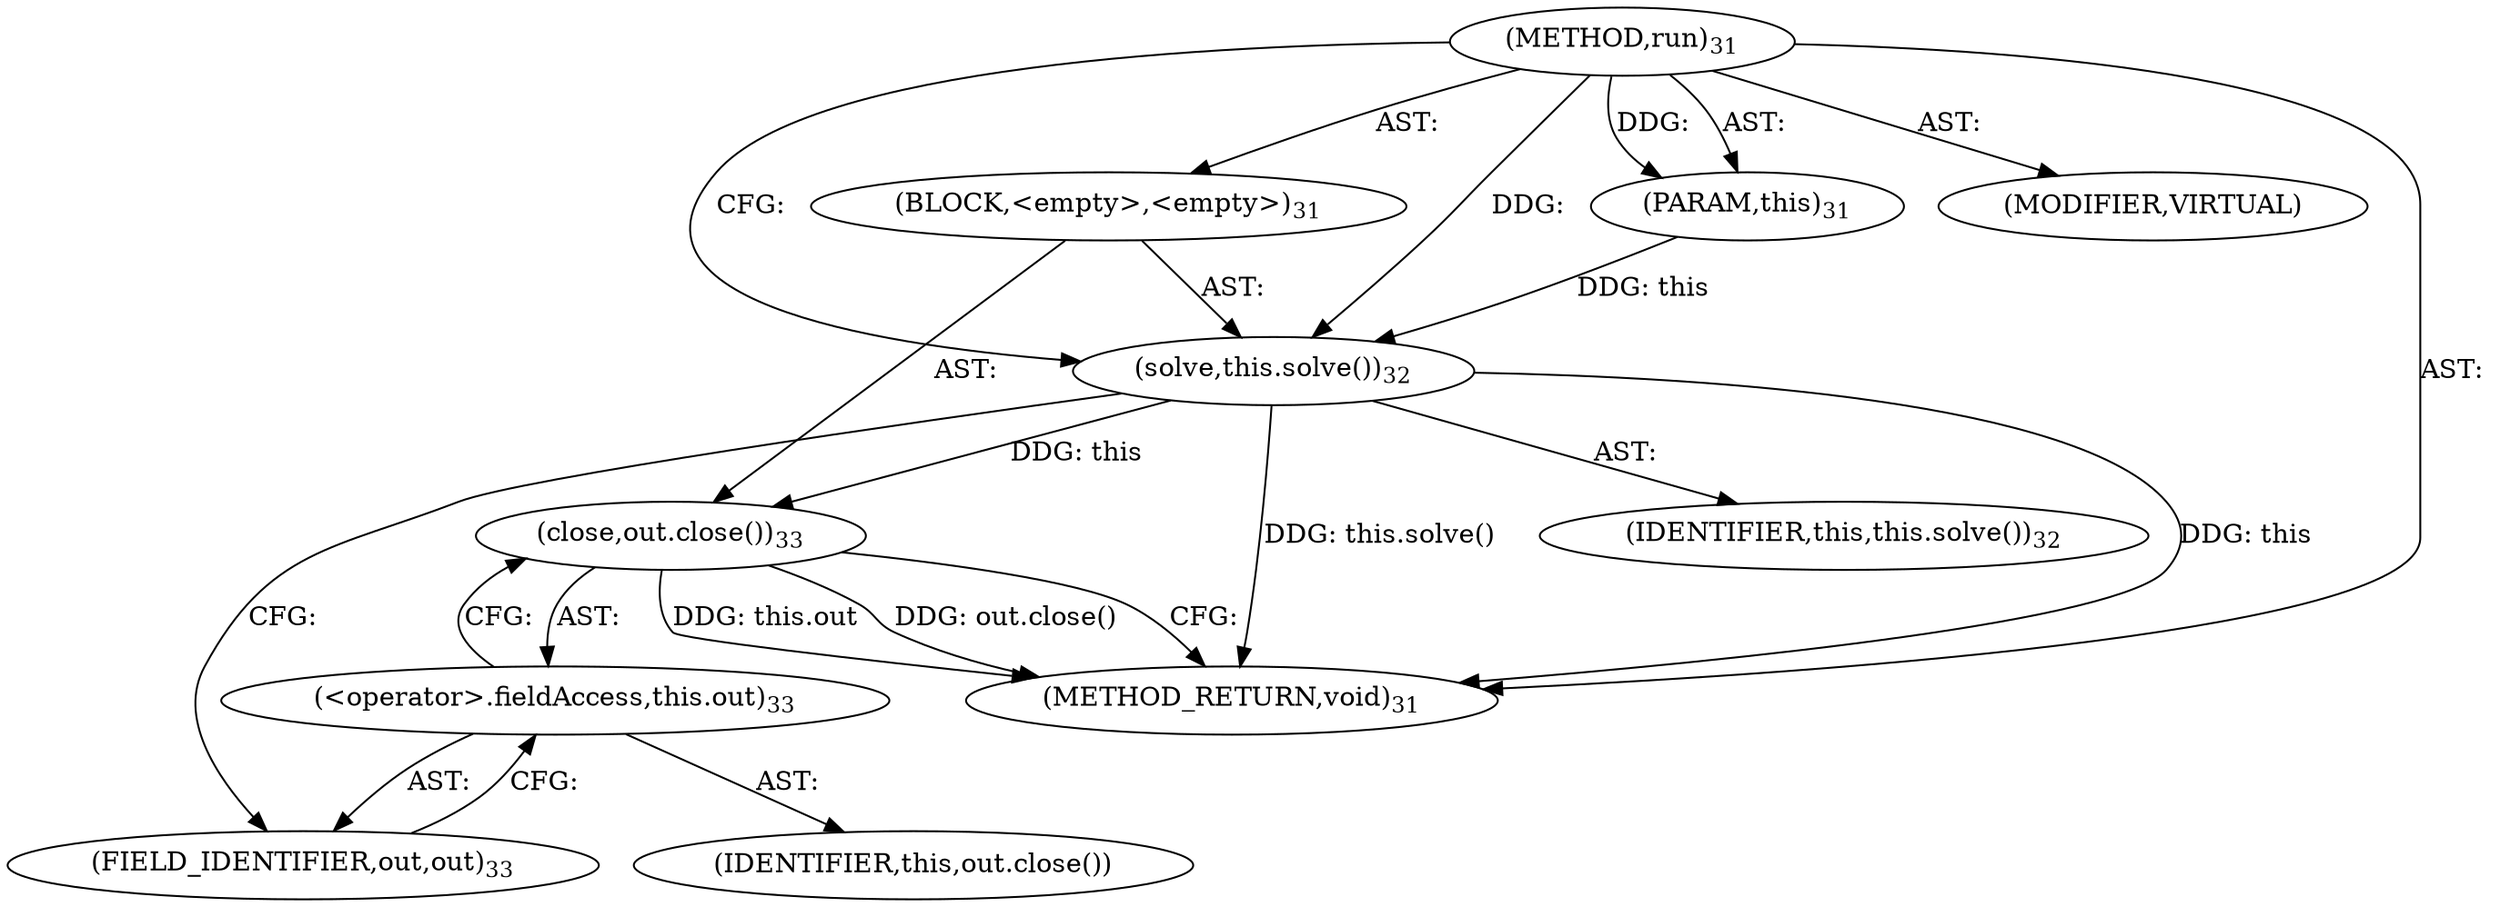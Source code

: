 digraph "run" {  
"124" [label = <(METHOD,run)<SUB>31</SUB>> ]
"8" [label = <(PARAM,this)<SUB>31</SUB>> ]
"125" [label = <(BLOCK,&lt;empty&gt;,&lt;empty&gt;)<SUB>31</SUB>> ]
"126" [label = <(solve,this.solve())<SUB>32</SUB>> ]
"7" [label = <(IDENTIFIER,this,this.solve())<SUB>32</SUB>> ]
"127" [label = <(close,out.close())<SUB>33</SUB>> ]
"128" [label = <(&lt;operator&gt;.fieldAccess,this.out)<SUB>33</SUB>> ]
"129" [label = <(IDENTIFIER,this,out.close())> ]
"130" [label = <(FIELD_IDENTIFIER,out,out)<SUB>33</SUB>> ]
"131" [label = <(MODIFIER,VIRTUAL)> ]
"132" [label = <(METHOD_RETURN,void)<SUB>31</SUB>> ]
  "124" -> "8"  [ label = "AST: "] 
  "124" -> "125"  [ label = "AST: "] 
  "124" -> "131"  [ label = "AST: "] 
  "124" -> "132"  [ label = "AST: "] 
  "125" -> "126"  [ label = "AST: "] 
  "125" -> "127"  [ label = "AST: "] 
  "126" -> "7"  [ label = "AST: "] 
  "127" -> "128"  [ label = "AST: "] 
  "128" -> "129"  [ label = "AST: "] 
  "128" -> "130"  [ label = "AST: "] 
  "126" -> "130"  [ label = "CFG: "] 
  "127" -> "132"  [ label = "CFG: "] 
  "128" -> "127"  [ label = "CFG: "] 
  "130" -> "128"  [ label = "CFG: "] 
  "124" -> "126"  [ label = "CFG: "] 
  "126" -> "132"  [ label = "DDG: this"] 
  "126" -> "132"  [ label = "DDG: this.solve()"] 
  "127" -> "132"  [ label = "DDG: this.out"] 
  "127" -> "132"  [ label = "DDG: out.close()"] 
  "124" -> "8"  [ label = "DDG: "] 
  "8" -> "126"  [ label = "DDG: this"] 
  "124" -> "126"  [ label = "DDG: "] 
  "126" -> "127"  [ label = "DDG: this"] 
}
